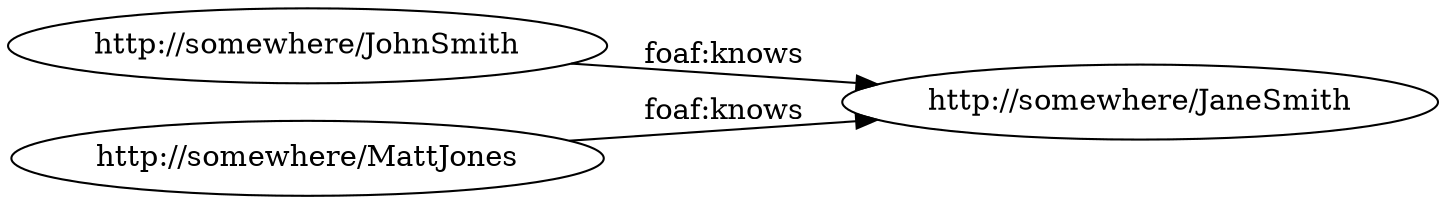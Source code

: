digraph ar2dtool_diagram { 
rankdir=LR;
size="1501"
	"http://somewhere/JohnSmith" -> "http://somewhere/JaneSmith" [ label = "foaf:knows" ];
	"http://somewhere/MattJones" -> "http://somewhere/JaneSmith" [ label = "foaf:knows" ];

}
